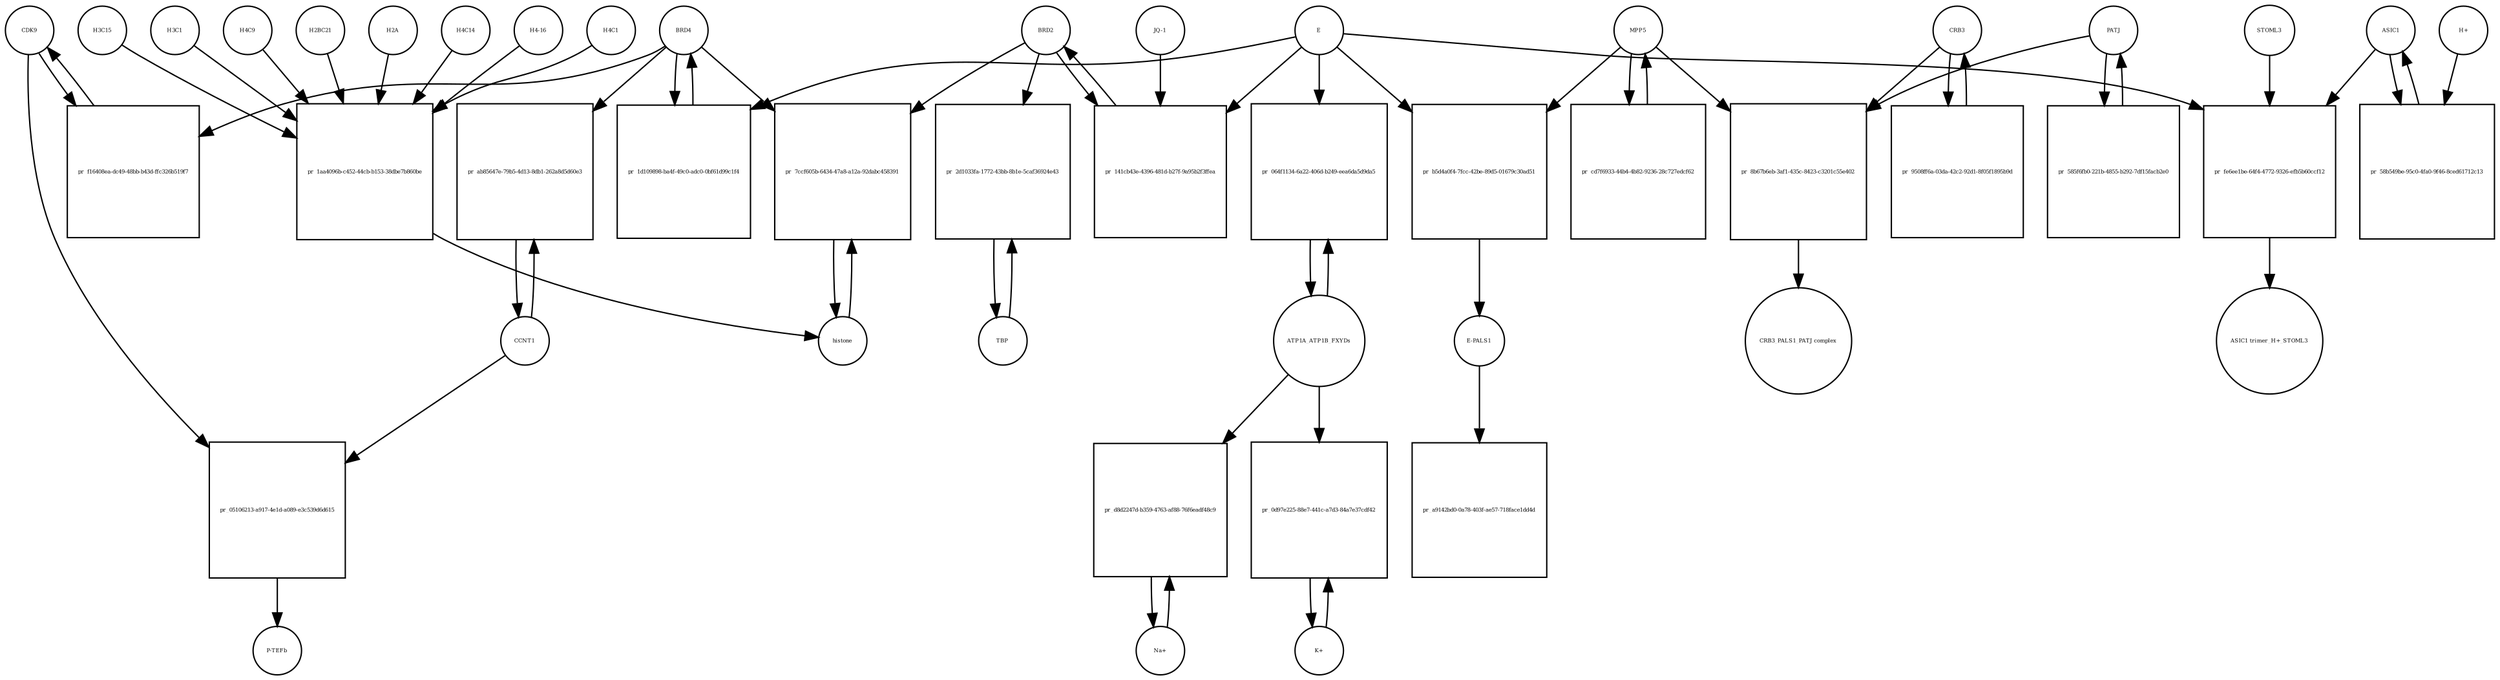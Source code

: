 strict digraph  {
CDK9 [annotation="", bipartite=0, cls=macromolecule, fontsize=4, label=CDK9, shape=circle];
"pr_f16408ea-dc49-48bb-b43d-ffc326b519f7" [annotation="", bipartite=1, cls=process, fontsize=4, label="pr_f16408ea-dc49-48bb-b43d-ffc326b519f7", shape=square];
BRD4 [annotation="", bipartite=0, cls=macromolecule, fontsize=4, label=BRD4, shape=circle];
CCNT1 [annotation="", bipartite=0, cls=macromolecule, fontsize=4, label=CCNT1, shape=circle];
"pr_ab85647e-79b5-4d13-8db1-262a8d5d60e3" [annotation="", bipartite=1, cls=process, fontsize=4, label="pr_ab85647e-79b5-4d13-8db1-262a8d5d60e3", shape=square];
histone [annotation="", bipartite=0, cls=complex, fontsize=4, label=histone, shape=circle];
"pr_7ccf605b-6434-47a8-a12a-92dabc458391" [annotation="", bipartite=1, cls=process, fontsize=4, label="pr_7ccf605b-6434-47a8-a12a-92dabc458391", shape=square];
BRD2 [annotation="", bipartite=0, cls=macromolecule, fontsize=4, label=BRD2, shape=circle];
"pr_1d109898-ba4f-49c0-adc0-0bf61d99c1f4" [annotation="", bipartite=1, cls=process, fontsize=4, label="pr_1d109898-ba4f-49c0-adc0-0bf61d99c1f4", shape=square];
E [annotation=urn_miriam_ncbiprotein_BCD58755, bipartite=0, cls=macromolecule, fontsize=4, label=E, shape=circle];
H4C14 [annotation="", bipartite=0, cls=macromolecule, fontsize=4, label=H4C14, shape=circle];
"pr_1aa4096b-c452-44cb-b153-38dbe7b860be" [annotation="", bipartite=1, cls=process, fontsize=4, label="pr_1aa4096b-c452-44cb-b153-38dbe7b860be", shape=square];
"H4-16" [annotation="", bipartite=0, cls=macromolecule, fontsize=4, label="H4-16", shape=circle];
H4C1 [annotation="", bipartite=0, cls=macromolecule, fontsize=4, label=H4C1, shape=circle];
H3C15 [annotation="", bipartite=0, cls=macromolecule, fontsize=4, label=H3C15, shape=circle];
H3C1 [annotation="", bipartite=0, cls=macromolecule, fontsize=4, label=H3C1, shape=circle];
H4C9 [annotation="", bipartite=0, cls=macromolecule, fontsize=4, label=H4C9, shape=circle];
H2BC21 [annotation="", bipartite=0, cls=macromolecule, fontsize=4, label=H2BC21, shape=circle];
H2A [annotation=urn_miriam_interpro_IPR002119, bipartite=0, cls=macromolecule, fontsize=4, label=H2A, shape=circle];
"pr_141cb43e-4396-481d-b27f-9a95b2f3ffea" [annotation="", bipartite=1, cls=process, fontsize=4, label="pr_141cb43e-4396-481d-b27f-9a95b2f3ffea", shape=square];
"JQ-1" [annotation="urn_miriam_pubchem.compound_46907787", bipartite=0, cls="simple chemical", fontsize=4, label="JQ-1", shape=circle];
TBP [annotation="", bipartite=0, cls=macromolecule, fontsize=4, label=TBP, shape=circle];
"pr_2d1033fa-1772-43bb-8b1e-5caf36924e43" [annotation="", bipartite=1, cls=process, fontsize=4, label="pr_2d1033fa-1772-43bb-8b1e-5caf36924e43", shape=square];
"pr_b5d4a0f4-7fcc-42be-89d5-01679c30ad51" [annotation="", bipartite=1, cls=process, fontsize=4, label="pr_b5d4a0f4-7fcc-42be-89d5-01679c30ad51", shape=square];
MPP5 [annotation="", bipartite=0, cls=macromolecule, fontsize=4, label=MPP5, shape=circle];
"E-PALS1" [annotation="", bipartite=0, cls=complex, fontsize=4, label="E-PALS1", shape=circle];
"pr_a9142bd0-0a78-403f-ae57-718face1dd4d" [annotation="", bipartite=1, cls=process, fontsize=4, label="pr_a9142bd0-0a78-403f-ae57-718face1dd4d", shape=square];
"pr_cd7f6933-44b4-4b82-9236-28c727edcf62" [annotation="", bipartite=1, cls=process, fontsize=4, label="pr_cd7f6933-44b4-4b82-9236-28c727edcf62", shape=square];
CRB3 [annotation="", bipartite=0, cls=macromolecule, fontsize=4, label=CRB3, shape=circle];
"pr_9508ff6a-03da-42c2-92d1-8f05f1895b9d" [annotation="", bipartite=1, cls=process, fontsize=4, label="pr_9508ff6a-03da-42c2-92d1-8f05f1895b9d", shape=square];
PATJ [annotation="", bipartite=0, cls=macromolecule, fontsize=4, label=PATJ, shape=circle];
"pr_585f6fb0-221b-4855-b292-7df15facb2e0" [annotation="", bipartite=1, cls=process, fontsize=4, label="pr_585f6fb0-221b-4855-b292-7df15facb2e0", shape=square];
ATP1A_ATP1B_FXYDs [annotation="", bipartite=0, cls=complex, fontsize=4, label=ATP1A_ATP1B_FXYDs, shape=circle];
"pr_064f1134-6a22-406d-b249-eea6da5d9da5" [annotation="", bipartite=1, cls=process, fontsize=4, label="pr_064f1134-6a22-406d-b249-eea6da5d9da5", shape=square];
ASIC1 [annotation="", bipartite=0, cls="macromolecule multimer", fontsize=4, label=ASIC1, shape=circle];
"pr_58b549be-95c0-4fa0-9f46-8ced61712c13" [annotation="", bipartite=1, cls=process, fontsize=4, label="pr_58b549be-95c0-4fa0-9f46-8ced61712c13", shape=square];
"H+" [annotation="", bipartite=0, cls="simple chemical", fontsize=4, label="H+", shape=circle];
"pr_fe6ee1be-64f4-4772-9326-efb5b60ccf12" [annotation="", bipartite=1, cls=process, fontsize=4, label="pr_fe6ee1be-64f4-4772-9326-efb5b60ccf12", shape=square];
STOML3 [annotation="", bipartite=0, cls=macromolecule, fontsize=4, label=STOML3, shape=circle];
"ASIC1 trimer_H+_STOML3" [annotation="", bipartite=0, cls=complex, fontsize=4, label="ASIC1 trimer_H+_STOML3", shape=circle];
"K+" [annotation="", bipartite=0, cls="simple chemical", fontsize=4, label="K+", shape=circle];
"pr_0d97e225-88e7-441c-a7d3-84a7e37cdf42" [annotation="", bipartite=1, cls=process, fontsize=4, label="pr_0d97e225-88e7-441c-a7d3-84a7e37cdf42", shape=square];
"Na+" [annotation="", bipartite=0, cls="simple chemical", fontsize=4, label="Na+", shape=circle];
"pr_d8d2247d-b359-4763-af88-76f6eadf48c9" [annotation="", bipartite=1, cls=process, fontsize=4, label="pr_d8d2247d-b359-4763-af88-76f6eadf48c9", shape=square];
"pr_05106213-a917-4e1d-a089-e3c539d6d615" [annotation="", bipartite=1, cls=process, fontsize=4, label="pr_05106213-a917-4e1d-a089-e3c539d6d615", shape=square];
"P-TEFb" [annotation="", bipartite=0, cls=complex, fontsize=4, label="P-TEFb", shape=circle];
"pr_8b67b6eb-3af1-435c-8423-c3201c55e402" [annotation="", bipartite=1, cls=process, fontsize=4, label="pr_8b67b6eb-3af1-435c-8423-c3201c55e402", shape=square];
"CRB3_PALS1_PATJ complex" [annotation="", bipartite=0, cls=complex, fontsize=4, label="CRB3_PALS1_PATJ complex", shape=circle];
CDK9 -> "pr_f16408ea-dc49-48bb-b43d-ffc326b519f7"  [annotation="", interaction_type=consumption];
CDK9 -> "pr_05106213-a917-4e1d-a089-e3c539d6d615"  [annotation="", interaction_type=consumption];
"pr_f16408ea-dc49-48bb-b43d-ffc326b519f7" -> CDK9  [annotation="", interaction_type=production];
BRD4 -> "pr_f16408ea-dc49-48bb-b43d-ffc326b519f7"  [annotation="urn_miriam_doi_10.18632%2Foncotarget.18583|urn_miriam_doi_10.1016%2Fj.molcel.2005.06.027", interaction_type=catalysis];
BRD4 -> "pr_ab85647e-79b5-4d13-8db1-262a8d5d60e3"  [annotation="urn_miriam_doi_10.1016%2Fj.molcel.2005.06.027", interaction_type=catalysis];
BRD4 -> "pr_7ccf605b-6434-47a8-a12a-92dabc458391"  [annotation="urn_miriam_doi_10.1038%2Fnsmb.3228.|urn_miriam_doi_10.1016%2Fj.molcel.2008.01.018", interaction_type=catalysis];
BRD4 -> "pr_1d109898-ba4f-49c0-adc0-0bf61d99c1f4"  [annotation="", interaction_type=consumption];
CCNT1 -> "pr_ab85647e-79b5-4d13-8db1-262a8d5d60e3"  [annotation="", interaction_type=consumption];
CCNT1 -> "pr_05106213-a917-4e1d-a089-e3c539d6d615"  [annotation="", interaction_type=consumption];
"pr_ab85647e-79b5-4d13-8db1-262a8d5d60e3" -> CCNT1  [annotation="", interaction_type=production];
histone -> "pr_7ccf605b-6434-47a8-a12a-92dabc458391"  [annotation="", interaction_type=consumption];
"pr_7ccf605b-6434-47a8-a12a-92dabc458391" -> histone  [annotation="", interaction_type=production];
BRD2 -> "pr_7ccf605b-6434-47a8-a12a-92dabc458391"  [annotation="urn_miriam_doi_10.1038%2Fnsmb.3228.|urn_miriam_doi_10.1016%2Fj.molcel.2008.01.018", interaction_type=catalysis];
BRD2 -> "pr_141cb43e-4396-481d-b27f-9a95b2f3ffea"  [annotation="", interaction_type=consumption];
BRD2 -> "pr_2d1033fa-1772-43bb-8b1e-5caf36924e43"  [annotation="urn_miriam_doi_10.1007%2Fs11010-006-9223-6", interaction_type=catalysis];
"pr_1d109898-ba4f-49c0-adc0-0bf61d99c1f4" -> BRD4  [annotation="", interaction_type=production];
E -> "pr_1d109898-ba4f-49c0-adc0-0bf61d99c1f4"  [annotation="urn_miriam_doi_10.1038%2Fs41586-020-2286-9", interaction_type=inhibition];
E -> "pr_141cb43e-4396-481d-b27f-9a95b2f3ffea"  [annotation="urn_miriam_doi_10.1038%2Fs41586-020-2286-9|urn_miriam_doi_10.1080%2F15592294.2018.1469891", interaction_type=inhibition];
E -> "pr_b5d4a0f4-7fcc-42be-89d5-01679c30ad51"  [annotation="", interaction_type=consumption];
E -> "pr_064f1134-6a22-406d-b249-eea6da5d9da5"  [annotation=urn_miriam_pubmed_21524776, interaction_type=inhibition];
E -> "pr_fe6ee1be-64f4-4772-9326-efb5b60ccf12"  [annotation=urn_miriam_pubmed_21524776, interaction_type=inhibition];
H4C14 -> "pr_1aa4096b-c452-44cb-b153-38dbe7b860be"  [annotation="", interaction_type=consumption];
"pr_1aa4096b-c452-44cb-b153-38dbe7b860be" -> histone  [annotation="", interaction_type=production];
"H4-16" -> "pr_1aa4096b-c452-44cb-b153-38dbe7b860be"  [annotation="", interaction_type=consumption];
H4C1 -> "pr_1aa4096b-c452-44cb-b153-38dbe7b860be"  [annotation="", interaction_type=consumption];
H3C15 -> "pr_1aa4096b-c452-44cb-b153-38dbe7b860be"  [annotation="", interaction_type=consumption];
H3C1 -> "pr_1aa4096b-c452-44cb-b153-38dbe7b860be"  [annotation="", interaction_type=consumption];
H4C9 -> "pr_1aa4096b-c452-44cb-b153-38dbe7b860be"  [annotation="", interaction_type=consumption];
H2BC21 -> "pr_1aa4096b-c452-44cb-b153-38dbe7b860be"  [annotation="", interaction_type=consumption];
H2A -> "pr_1aa4096b-c452-44cb-b153-38dbe7b860be"  [annotation="", interaction_type=consumption];
"pr_141cb43e-4396-481d-b27f-9a95b2f3ffea" -> BRD2  [annotation="", interaction_type=production];
"JQ-1" -> "pr_141cb43e-4396-481d-b27f-9a95b2f3ffea"  [annotation="urn_miriam_doi_10.1038%2Fs41586-020-2286-9|urn_miriam_doi_10.1080%2F15592294.2018.1469891", interaction_type=inhibition];
TBP -> "pr_2d1033fa-1772-43bb-8b1e-5caf36924e43"  [annotation="", interaction_type=consumption];
"pr_2d1033fa-1772-43bb-8b1e-5caf36924e43" -> TBP  [annotation="", interaction_type=production];
"pr_b5d4a0f4-7fcc-42be-89d5-01679c30ad51" -> "E-PALS1"  [annotation="", interaction_type=production];
MPP5 -> "pr_b5d4a0f4-7fcc-42be-89d5-01679c30ad51"  [annotation="", interaction_type=consumption];
MPP5 -> "pr_cd7f6933-44b4-4b82-9236-28c727edcf62"  [annotation="", interaction_type=consumption];
MPP5 -> "pr_8b67b6eb-3af1-435c-8423-c3201c55e402"  [annotation="", interaction_type=consumption];
"E-PALS1" -> "pr_a9142bd0-0a78-403f-ae57-718face1dd4d"  [annotation="", interaction_type=consumption];
"pr_cd7f6933-44b4-4b82-9236-28c727edcf62" -> MPP5  [annotation="", interaction_type=production];
CRB3 -> "pr_9508ff6a-03da-42c2-92d1-8f05f1895b9d"  [annotation="", interaction_type=consumption];
CRB3 -> "pr_8b67b6eb-3af1-435c-8423-c3201c55e402"  [annotation="", interaction_type=consumption];
"pr_9508ff6a-03da-42c2-92d1-8f05f1895b9d" -> CRB3  [annotation="", interaction_type=production];
PATJ -> "pr_585f6fb0-221b-4855-b292-7df15facb2e0"  [annotation="", interaction_type=consumption];
PATJ -> "pr_8b67b6eb-3af1-435c-8423-c3201c55e402"  [annotation="", interaction_type=consumption];
"pr_585f6fb0-221b-4855-b292-7df15facb2e0" -> PATJ  [annotation="", interaction_type=production];
ATP1A_ATP1B_FXYDs -> "pr_064f1134-6a22-406d-b249-eea6da5d9da5"  [annotation="", interaction_type=consumption];
ATP1A_ATP1B_FXYDs -> "pr_0d97e225-88e7-441c-a7d3-84a7e37cdf42"  [annotation=urn_miriam_pubmed_21524776, interaction_type="necessary stimulation"];
ATP1A_ATP1B_FXYDs -> "pr_d8d2247d-b359-4763-af88-76f6eadf48c9"  [annotation=urn_miriam_pubmed_21524776, interaction_type="necessary stimulation"];
"pr_064f1134-6a22-406d-b249-eea6da5d9da5" -> ATP1A_ATP1B_FXYDs  [annotation="", interaction_type=production];
ASIC1 -> "pr_58b549be-95c0-4fa0-9f46-8ced61712c13"  [annotation="", interaction_type=consumption];
ASIC1 -> "pr_fe6ee1be-64f4-4772-9326-efb5b60ccf12"  [annotation="", interaction_type=consumption];
"pr_58b549be-95c0-4fa0-9f46-8ced61712c13" -> ASIC1  [annotation="", interaction_type=production];
"H+" -> "pr_58b549be-95c0-4fa0-9f46-8ced61712c13"  [annotation="", interaction_type=consumption];
"pr_fe6ee1be-64f4-4772-9326-efb5b60ccf12" -> "ASIC1 trimer_H+_STOML3"  [annotation="", interaction_type=production];
STOML3 -> "pr_fe6ee1be-64f4-4772-9326-efb5b60ccf12"  [annotation="", interaction_type=consumption];
"K+" -> "pr_0d97e225-88e7-441c-a7d3-84a7e37cdf42"  [annotation="", interaction_type=consumption];
"pr_0d97e225-88e7-441c-a7d3-84a7e37cdf42" -> "K+"  [annotation="", interaction_type=production];
"Na+" -> "pr_d8d2247d-b359-4763-af88-76f6eadf48c9"  [annotation="", interaction_type=consumption];
"pr_d8d2247d-b359-4763-af88-76f6eadf48c9" -> "Na+"  [annotation="", interaction_type=production];
"pr_05106213-a917-4e1d-a089-e3c539d6d615" -> "P-TEFb"  [annotation="", interaction_type=production];
"pr_8b67b6eb-3af1-435c-8423-c3201c55e402" -> "CRB3_PALS1_PATJ complex"  [annotation="", interaction_type=production];
}
